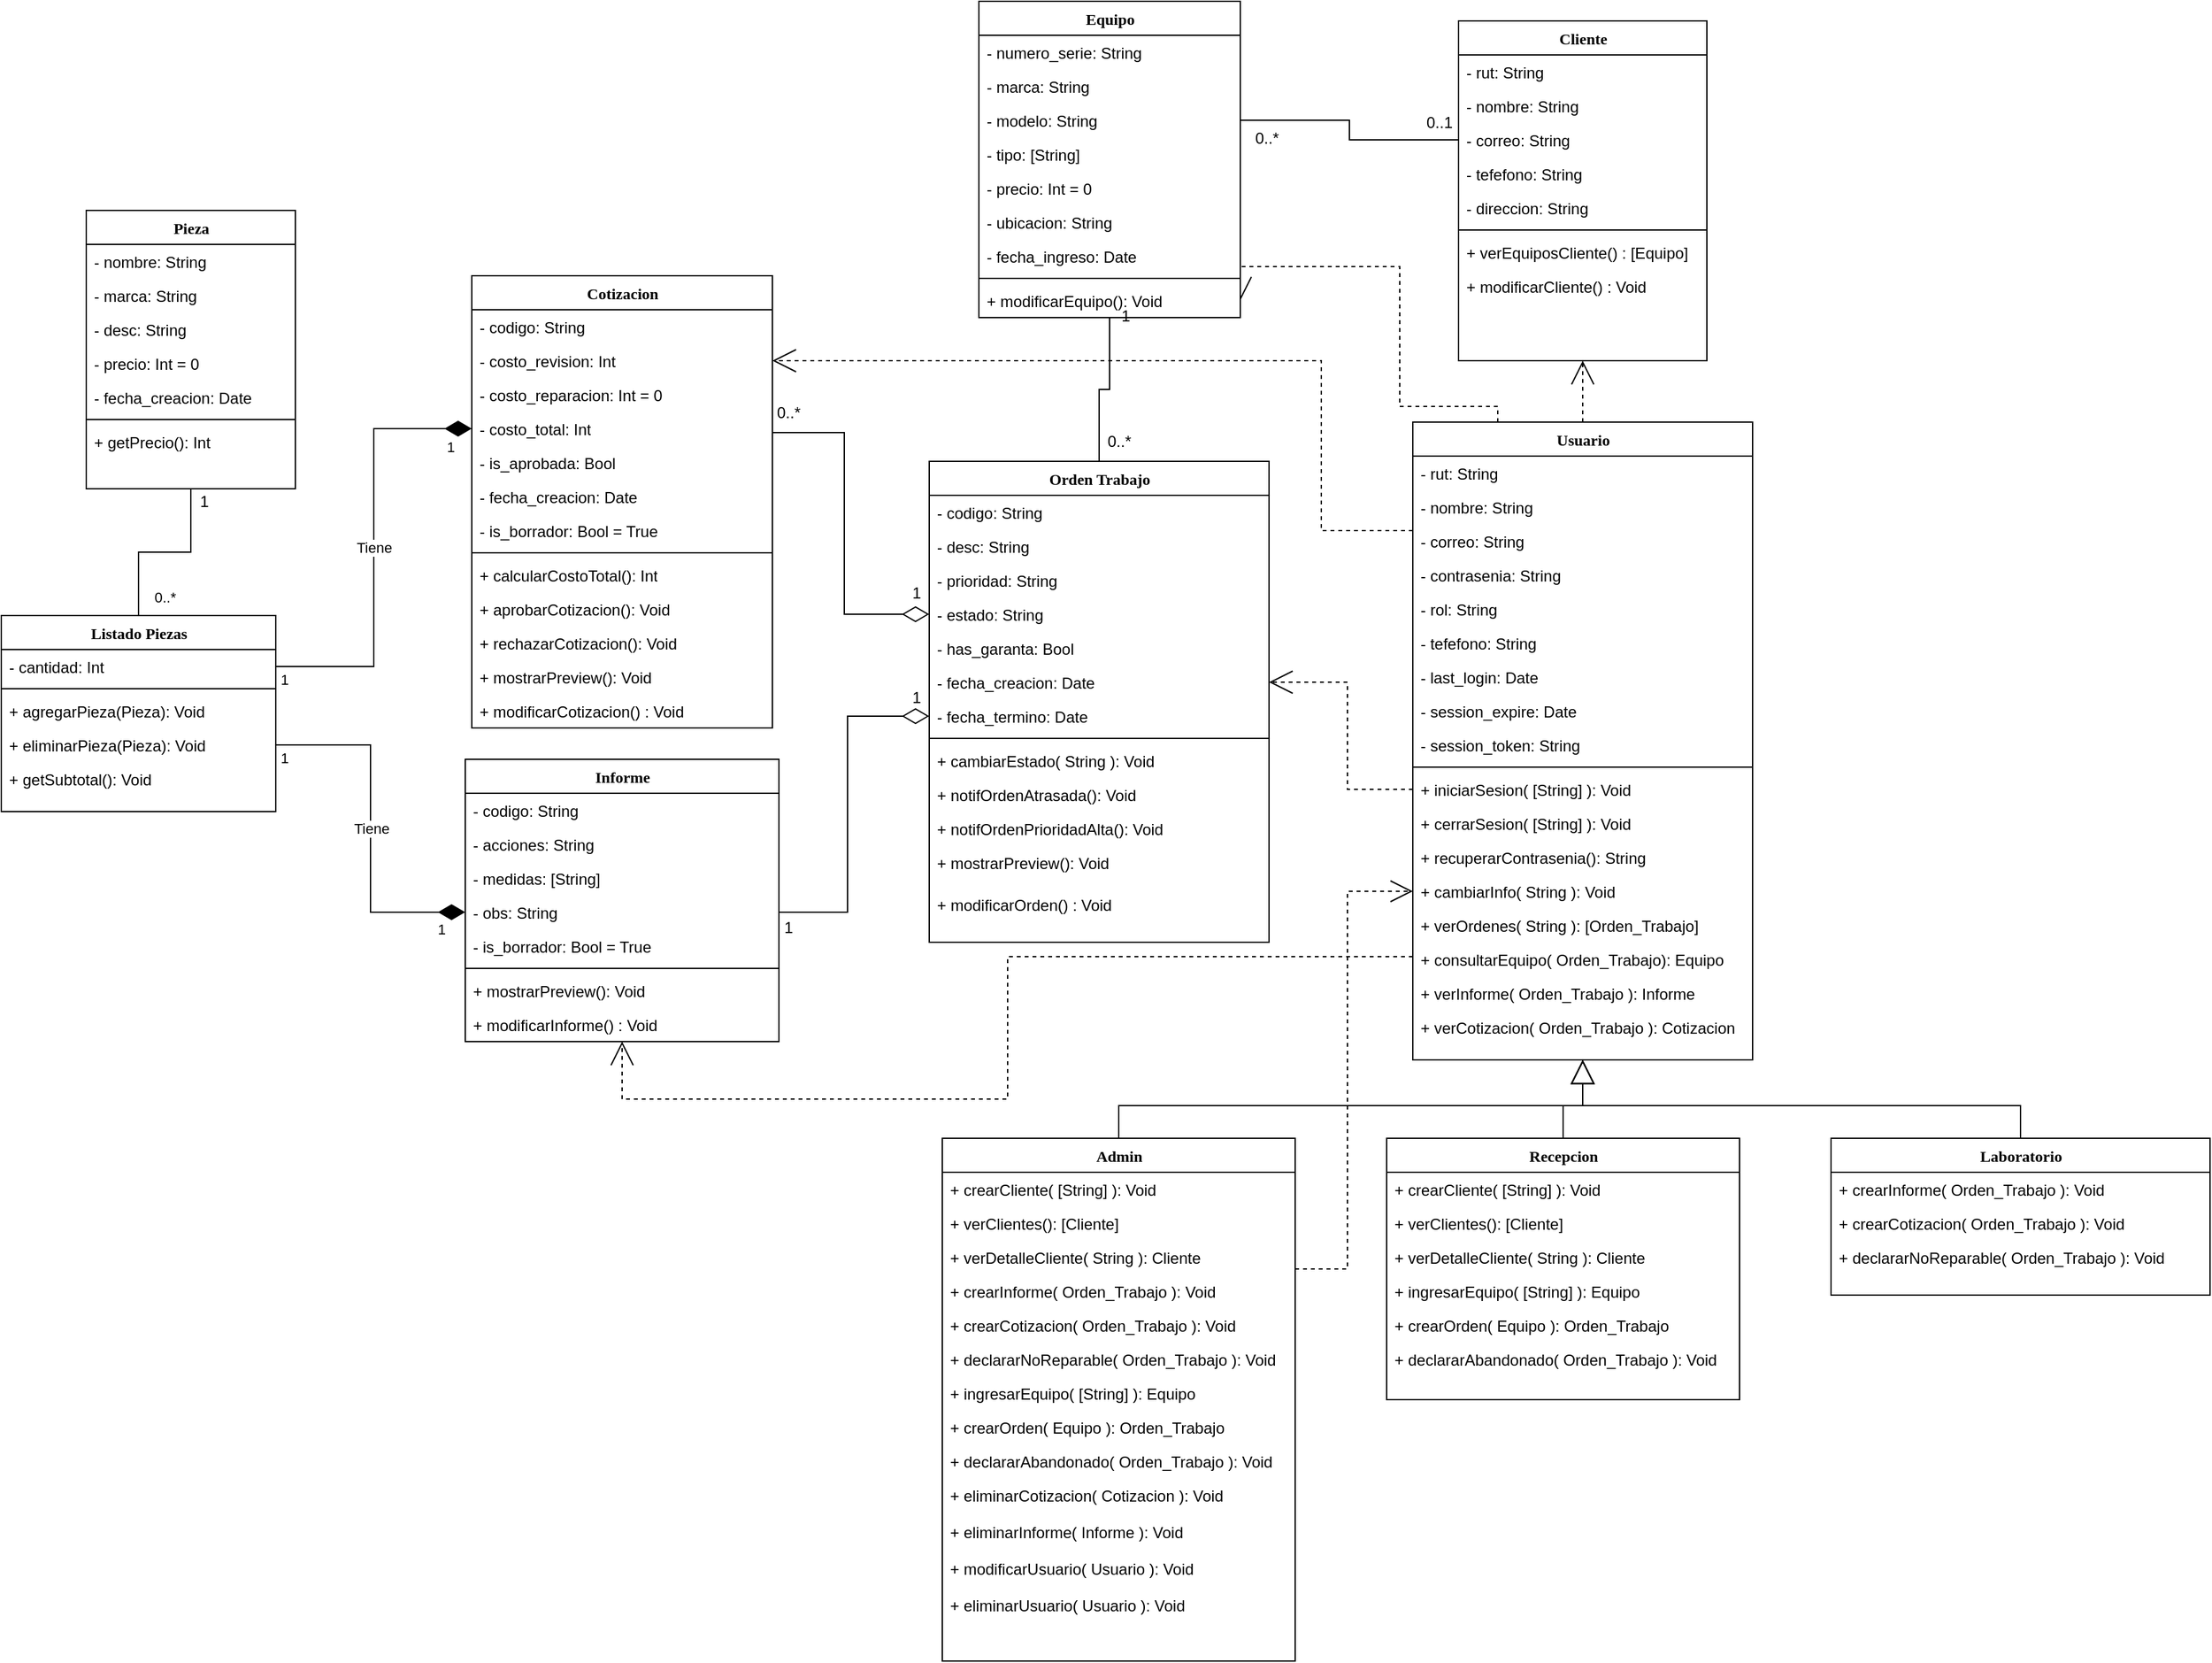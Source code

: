 <mxfile version="27.1.4">
  <diagram name="Page-1" id="9f46799a-70d6-7492-0946-bef42562c5a5">
    <mxGraphModel grid="1" page="0" gridSize="10" guides="1" tooltips="1" connect="1" arrows="1" fold="1" pageScale="1" pageWidth="1100" pageHeight="850" background="none" math="0" shadow="0">
      <root>
        <mxCell id="0" />
        <mxCell id="1" parent="0" />
        <mxCell id="b2FgC1ovRVxlW8jjAUPB-1" style="edgeStyle=orthogonalEdgeStyle;rounded=0;orthogonalLoop=1;jettySize=auto;html=1;exitX=0.5;exitY=0;exitDx=0;exitDy=0;entryX=0.5;entryY=1;entryDx=0;entryDy=0;endArrow=open;endFill=0;dashed=1;endSize=16;" edge="1" parent="1" source="jyH-jvM1_s4ZzzodpXaB-9" target="jyH-jvM1_s4ZzzodpXaB-17">
          <mxGeometry relative="1" as="geometry" />
        </mxCell>
        <mxCell id="b2FgC1ovRVxlW8jjAUPB-8" style="edgeStyle=orthogonalEdgeStyle;rounded=0;orthogonalLoop=1;jettySize=auto;html=1;exitX=0.25;exitY=0;exitDx=0;exitDy=0;entryX=1;entryY=0.5;entryDx=0;entryDy=0;endArrow=open;endFill=0;dashed=1;endSize=16;" edge="1" parent="1" source="jyH-jvM1_s4ZzzodpXaB-9" target="hsYxXIRbjVNOazJ_2P3Y-72">
          <mxGeometry relative="1" as="geometry">
            <Array as="points">
              <mxPoint x="1365" y="-480" />
              <mxPoint x="1290" y="-480" />
              <mxPoint x="1290" y="-587" />
            </Array>
          </mxGeometry>
        </mxCell>
        <mxCell id="jyH-jvM1_s4ZzzodpXaB-9" value="&lt;div&gt;Usuario&lt;/div&gt;&lt;div&gt;&lt;br&gt;&lt;/div&gt;" style="swimlane;html=1;fontStyle=1;align=center;verticalAlign=top;childLayout=stackLayout;horizontal=1;startSize=26;horizontalStack=0;resizeParent=1;resizeLast=0;collapsible=1;marginBottom=0;swimlaneFillColor=#ffffff;rounded=0;shadow=0;comic=0;labelBackgroundColor=none;strokeWidth=1;fillColor=none;fontFamily=Verdana;fontSize=12" vertex="1" parent="1">
          <mxGeometry x="1300" y="-468" width="260" height="488" as="geometry" />
        </mxCell>
        <mxCell id="hsYxXIRbjVNOazJ_2P3Y-15" value="&lt;div&gt;- rut: String&lt;/div&gt;" style="text;html=1;strokeColor=none;fillColor=none;align=left;verticalAlign=top;spacingLeft=4;spacingRight=4;whiteSpace=wrap;overflow=hidden;rotatable=0;points=[[0,0.5],[1,0.5]];portConstraint=eastwest;" vertex="1" parent="jyH-jvM1_s4ZzzodpXaB-9">
          <mxGeometry y="26" width="260" height="26" as="geometry" />
        </mxCell>
        <mxCell id="hsYxXIRbjVNOazJ_2P3Y-17" value="&lt;div&gt;- nombre: String&lt;span style=&quot;white-space: pre;&quot;&gt;&#x9;&lt;/span&gt;&lt;/div&gt;" style="text;html=1;strokeColor=none;fillColor=none;align=left;verticalAlign=top;spacingLeft=4;spacingRight=4;whiteSpace=wrap;overflow=hidden;rotatable=0;points=[[0,0.5],[1,0.5]];portConstraint=eastwest;" vertex="1" parent="jyH-jvM1_s4ZzzodpXaB-9">
          <mxGeometry y="52" width="260" height="26" as="geometry" />
        </mxCell>
        <mxCell id="hsYxXIRbjVNOazJ_2P3Y-18" value="- correo: String" style="text;html=1;strokeColor=none;fillColor=none;align=left;verticalAlign=top;spacingLeft=4;spacingRight=4;whiteSpace=wrap;overflow=hidden;rotatable=0;points=[[0,0.5],[1,0.5]];portConstraint=eastwest;" vertex="1" parent="jyH-jvM1_s4ZzzodpXaB-9">
          <mxGeometry y="78" width="260" height="26" as="geometry" />
        </mxCell>
        <mxCell id="jyH-jvM1_s4ZzzodpXaB-10" value="- contrasenia: String" style="text;html=1;strokeColor=none;fillColor=none;align=left;verticalAlign=top;spacingLeft=4;spacingRight=4;whiteSpace=wrap;overflow=hidden;rotatable=0;points=[[0,0.5],[1,0.5]];portConstraint=eastwest;" vertex="1" parent="jyH-jvM1_s4ZzzodpXaB-9">
          <mxGeometry y="104" width="260" height="26" as="geometry" />
        </mxCell>
        <mxCell id="jyH-jvM1_s4ZzzodpXaB-11" value="&lt;div&gt;- rol: String&lt;/div&gt;" style="text;html=1;strokeColor=none;fillColor=none;align=left;verticalAlign=top;spacingLeft=4;spacingRight=4;whiteSpace=wrap;overflow=hidden;rotatable=0;points=[[0,0.5],[1,0.5]];portConstraint=eastwest;" vertex="1" parent="jyH-jvM1_s4ZzzodpXaB-9">
          <mxGeometry y="130" width="260" height="26" as="geometry" />
        </mxCell>
        <mxCell id="jyH-jvM1_s4ZzzodpXaB-156" value="- tefefono: String" style="text;html=1;strokeColor=none;fillColor=none;align=left;verticalAlign=top;spacingLeft=4;spacingRight=4;whiteSpace=wrap;overflow=hidden;rotatable=0;points=[[0,0.5],[1,0.5]];portConstraint=eastwest;" vertex="1" parent="jyH-jvM1_s4ZzzodpXaB-9">
          <mxGeometry y="156" width="260" height="26" as="geometry" />
        </mxCell>
        <mxCell id="1SYabSOIrHzNmswtE5v1-6" value="- last_login: Date" style="text;html=1;strokeColor=none;fillColor=none;align=left;verticalAlign=top;spacingLeft=4;spacingRight=4;whiteSpace=wrap;overflow=hidden;rotatable=0;points=[[0,0.5],[1,0.5]];portConstraint=eastwest;" vertex="1" parent="jyH-jvM1_s4ZzzodpXaB-9">
          <mxGeometry y="182" width="260" height="26" as="geometry" />
        </mxCell>
        <mxCell id="1SYabSOIrHzNmswtE5v1-7" value="- session_expire: Date" style="text;html=1;strokeColor=none;fillColor=none;align=left;verticalAlign=top;spacingLeft=4;spacingRight=4;whiteSpace=wrap;overflow=hidden;rotatable=0;points=[[0,0.5],[1,0.5]];portConstraint=eastwest;" vertex="1" parent="jyH-jvM1_s4ZzzodpXaB-9">
          <mxGeometry y="208" width="260" height="26" as="geometry" />
        </mxCell>
        <mxCell id="1SYabSOIrHzNmswtE5v1-8" value="- session_token: String" style="text;html=1;strokeColor=none;fillColor=none;align=left;verticalAlign=top;spacingLeft=4;spacingRight=4;whiteSpace=wrap;overflow=hidden;rotatable=0;points=[[0,0.5],[1,0.5]];portConstraint=eastwest;" vertex="1" parent="jyH-jvM1_s4ZzzodpXaB-9">
          <mxGeometry y="234" width="260" height="26" as="geometry" />
        </mxCell>
        <mxCell id="jyH-jvM1_s4ZzzodpXaB-14" value="" style="line;html=1;strokeWidth=1;fillColor=none;align=left;verticalAlign=middle;spacingTop=-1;spacingLeft=3;spacingRight=3;rotatable=0;labelPosition=right;points=[];portConstraint=eastwest;" vertex="1" parent="jyH-jvM1_s4ZzzodpXaB-9">
          <mxGeometry y="260" width="260" height="8" as="geometry" />
        </mxCell>
        <mxCell id="hsYxXIRbjVNOazJ_2P3Y-31" value="+ iniciarSesion( [String] ): Void" style="text;html=1;strokeColor=none;fillColor=none;align=left;verticalAlign=top;spacingLeft=4;spacingRight=4;whiteSpace=wrap;overflow=hidden;rotatable=0;points=[[0,0.5],[1,0.5]];portConstraint=eastwest;" vertex="1" parent="jyH-jvM1_s4ZzzodpXaB-9">
          <mxGeometry y="268" width="260" height="26" as="geometry" />
        </mxCell>
        <mxCell id="hsYxXIRbjVNOazJ_2P3Y-32" value="+ cerrarSesion( [String] ): Void" style="text;html=1;strokeColor=none;fillColor=none;align=left;verticalAlign=top;spacingLeft=4;spacingRight=4;whiteSpace=wrap;overflow=hidden;rotatable=0;points=[[0,0.5],[1,0.5]];portConstraint=eastwest;" vertex="1" parent="jyH-jvM1_s4ZzzodpXaB-9">
          <mxGeometry y="294" width="260" height="26" as="geometry" />
        </mxCell>
        <mxCell id="hsYxXIRbjVNOazJ_2P3Y-33" value="+ recuperarContrasenia(): String" style="text;html=1;strokeColor=none;fillColor=none;align=left;verticalAlign=top;spacingLeft=4;spacingRight=4;whiteSpace=wrap;overflow=hidden;rotatable=0;points=[[0,0.5],[1,0.5]];portConstraint=eastwest;" vertex="1" parent="jyH-jvM1_s4ZzzodpXaB-9">
          <mxGeometry y="320" width="260" height="26" as="geometry" />
        </mxCell>
        <mxCell id="jyH-jvM1_s4ZzzodpXaB-15" value="+ cambiarInfo( String ): Void" style="text;html=1;strokeColor=none;fillColor=none;align=left;verticalAlign=top;spacingLeft=4;spacingRight=4;whiteSpace=wrap;overflow=hidden;rotatable=0;points=[[0,0.5],[1,0.5]];portConstraint=eastwest;" vertex="1" parent="jyH-jvM1_s4ZzzodpXaB-9">
          <mxGeometry y="346" width="260" height="26" as="geometry" />
        </mxCell>
        <mxCell id="jyH-jvM1_s4ZzzodpXaB-16" value="+ verOrdenes( String ): [Orden_Trabajo]" style="text;html=1;strokeColor=none;fillColor=none;align=left;verticalAlign=top;spacingLeft=4;spacingRight=4;whiteSpace=wrap;overflow=hidden;rotatable=0;points=[[0,0.5],[1,0.5]];portConstraint=eastwest;" vertex="1" parent="jyH-jvM1_s4ZzzodpXaB-9">
          <mxGeometry y="372" width="260" height="26" as="geometry" />
        </mxCell>
        <mxCell id="hsYxXIRbjVNOazJ_2P3Y-29" value="+ consultarEquipo( Orden_Trabajo): Equipo" style="text;html=1;strokeColor=none;fillColor=none;align=left;verticalAlign=top;spacingLeft=4;spacingRight=4;whiteSpace=wrap;overflow=hidden;rotatable=0;points=[[0,0.5],[1,0.5]];portConstraint=eastwest;" vertex="1" parent="jyH-jvM1_s4ZzzodpXaB-9">
          <mxGeometry y="398" width="260" height="26" as="geometry" />
        </mxCell>
        <mxCell id="hsYxXIRbjVNOazJ_2P3Y-28" value="+ verInforme( Orden_Trabajo ): Informe" style="text;html=1;strokeColor=none;fillColor=none;align=left;verticalAlign=top;spacingLeft=4;spacingRight=4;whiteSpace=wrap;overflow=hidden;rotatable=0;points=[[0,0.5],[1,0.5]];portConstraint=eastwest;" vertex="1" parent="jyH-jvM1_s4ZzzodpXaB-9">
          <mxGeometry y="424" width="260" height="26" as="geometry" />
        </mxCell>
        <mxCell id="hsYxXIRbjVNOazJ_2P3Y-27" value="+ verCotizacion( Orden_Trabajo ): Cotizacion" style="text;html=1;strokeColor=none;fillColor=none;align=left;verticalAlign=top;spacingLeft=4;spacingRight=4;whiteSpace=wrap;overflow=hidden;rotatable=0;points=[[0,0.5],[1,0.5]];portConstraint=eastwest;" vertex="1" parent="jyH-jvM1_s4ZzzodpXaB-9">
          <mxGeometry y="450" width="260" height="38" as="geometry" />
        </mxCell>
        <mxCell id="jyH-jvM1_s4ZzzodpXaB-17" value="Cliente" style="swimlane;html=1;fontStyle=1;align=center;verticalAlign=top;childLayout=stackLayout;horizontal=1;startSize=26;horizontalStack=0;resizeParent=1;resizeLast=0;collapsible=1;marginBottom=0;swimlaneFillColor=#ffffff;rounded=0;shadow=0;comic=0;labelBackgroundColor=none;strokeWidth=1;fillColor=none;fontFamily=Verdana;fontSize=12" vertex="1" parent="1">
          <mxGeometry x="1335" y="-775" width="190" height="260" as="geometry" />
        </mxCell>
        <mxCell id="hsYxXIRbjVNOazJ_2P3Y-11" value="&lt;div&gt;- rut: String&lt;/div&gt;" style="text;html=1;strokeColor=none;fillColor=none;align=left;verticalAlign=top;spacingLeft=4;spacingRight=4;whiteSpace=wrap;overflow=hidden;rotatable=0;points=[[0,0.5],[1,0.5]];portConstraint=eastwest;" vertex="1" parent="jyH-jvM1_s4ZzzodpXaB-17">
          <mxGeometry y="26" width="190" height="26" as="geometry" />
        </mxCell>
        <mxCell id="hsYxXIRbjVNOazJ_2P3Y-8" value="&lt;div&gt;- nombre: String&lt;span style=&quot;white-space: pre;&quot;&gt;&#x9;&lt;/span&gt;&lt;/div&gt;" style="text;html=1;strokeColor=none;fillColor=none;align=left;verticalAlign=top;spacingLeft=4;spacingRight=4;whiteSpace=wrap;overflow=hidden;rotatable=0;points=[[0,0.5],[1,0.5]];portConstraint=eastwest;" vertex="1" parent="jyH-jvM1_s4ZzzodpXaB-17">
          <mxGeometry y="52" width="190" height="26" as="geometry" />
        </mxCell>
        <mxCell id="hsYxXIRbjVNOazJ_2P3Y-12" value="- correo: String" style="text;html=1;strokeColor=none;fillColor=none;align=left;verticalAlign=top;spacingLeft=4;spacingRight=4;whiteSpace=wrap;overflow=hidden;rotatable=0;points=[[0,0.5],[1,0.5]];portConstraint=eastwest;" vertex="1" parent="jyH-jvM1_s4ZzzodpXaB-17">
          <mxGeometry y="78" width="190" height="26" as="geometry" />
        </mxCell>
        <mxCell id="hsYxXIRbjVNOazJ_2P3Y-13" value="- tefefono: String" style="text;html=1;strokeColor=none;fillColor=none;align=left;verticalAlign=top;spacingLeft=4;spacingRight=4;whiteSpace=wrap;overflow=hidden;rotatable=0;points=[[0,0.5],[1,0.5]];portConstraint=eastwest;" vertex="1" parent="jyH-jvM1_s4ZzzodpXaB-17">
          <mxGeometry y="104" width="190" height="26" as="geometry" />
        </mxCell>
        <mxCell id="jyH-jvM1_s4ZzzodpXaB-18" value="- direccion: String" style="text;html=1;strokeColor=none;fillColor=none;align=left;verticalAlign=top;spacingLeft=4;spacingRight=4;whiteSpace=wrap;overflow=hidden;rotatable=0;points=[[0,0.5],[1,0.5]];portConstraint=eastwest;" vertex="1" parent="jyH-jvM1_s4ZzzodpXaB-17">
          <mxGeometry y="130" width="190" height="26" as="geometry" />
        </mxCell>
        <mxCell id="jyH-jvM1_s4ZzzodpXaB-22" value="" style="line;html=1;strokeWidth=1;fillColor=none;align=left;verticalAlign=middle;spacingTop=-1;spacingLeft=3;spacingRight=3;rotatable=0;labelPosition=right;points=[];portConstraint=eastwest;" vertex="1" parent="jyH-jvM1_s4ZzzodpXaB-17">
          <mxGeometry y="156" width="190" height="8" as="geometry" />
        </mxCell>
        <mxCell id="jyH-jvM1_s4ZzzodpXaB-24" value="+ verEquiposCliente() : [Equipo]" style="text;html=1;strokeColor=none;fillColor=none;align=left;verticalAlign=top;spacingLeft=4;spacingRight=4;whiteSpace=wrap;overflow=hidden;rotatable=0;points=[[0,0.5],[1,0.5]];portConstraint=eastwest;" vertex="1" parent="jyH-jvM1_s4ZzzodpXaB-17">
          <mxGeometry y="164" width="190" height="26" as="geometry" />
        </mxCell>
        <mxCell id="hsYxXIRbjVNOazJ_2P3Y-25" value="+ modificarCliente() : Void" style="text;html=1;strokeColor=none;fillColor=none;align=left;verticalAlign=top;spacingLeft=4;spacingRight=4;whiteSpace=wrap;overflow=hidden;rotatable=0;points=[[0,0.5],[1,0.5]];portConstraint=eastwest;" vertex="1" parent="jyH-jvM1_s4ZzzodpXaB-17">
          <mxGeometry y="190" width="190" height="26" as="geometry" />
        </mxCell>
        <mxCell id="jyH-jvM1_s4ZzzodpXaB-118" style="edgeStyle=orthogonalEdgeStyle;rounded=0;orthogonalLoop=1;jettySize=auto;html=1;exitX=0.5;exitY=0;exitDx=0;exitDy=0;entryX=0.5;entryY=1;entryDx=0;entryDy=0;endSize=16;endArrow=block;endFill=0;startSize=16;" edge="1" parent="1" source="jyH-jvM1_s4ZzzodpXaB-28" target="jyH-jvM1_s4ZzzodpXaB-9">
          <mxGeometry relative="1" as="geometry" />
        </mxCell>
        <mxCell id="b2FgC1ovRVxlW8jjAUPB-11" style="edgeStyle=orthogonalEdgeStyle;rounded=0;orthogonalLoop=1;jettySize=auto;html=1;exitX=1;exitY=0.25;exitDx=0;exitDy=0;entryX=0;entryY=0.5;entryDx=0;entryDy=0;dashed=1;endArrow=open;endFill=0;endSize=15;" edge="1" parent="1" source="jyH-jvM1_s4ZzzodpXaB-28" target="jyH-jvM1_s4ZzzodpXaB-15">
          <mxGeometry relative="1" as="geometry" />
        </mxCell>
        <mxCell id="jyH-jvM1_s4ZzzodpXaB-28" value="&lt;div&gt;Admin&lt;/div&gt;&lt;div&gt;&lt;br&gt;&lt;/div&gt;" style="swimlane;html=1;fontStyle=1;align=center;verticalAlign=top;childLayout=stackLayout;horizontal=1;startSize=26;horizontalStack=0;resizeParent=1;resizeLast=0;collapsible=1;marginBottom=0;swimlaneFillColor=#ffffff;rounded=0;shadow=0;comic=0;labelBackgroundColor=none;strokeWidth=1;fillColor=none;fontFamily=Verdana;fontSize=12" vertex="1" parent="1">
          <mxGeometry x="940" y="80" width="270" height="400" as="geometry" />
        </mxCell>
        <mxCell id="jyH-jvM1_s4ZzzodpXaB-34" value="+ crearCliente( [String] ): Void" style="text;html=1;strokeColor=none;fillColor=none;align=left;verticalAlign=top;spacingLeft=4;spacingRight=4;whiteSpace=wrap;overflow=hidden;rotatable=0;points=[[0,0.5],[1,0.5]];portConstraint=eastwest;" vertex="1" parent="jyH-jvM1_s4ZzzodpXaB-28">
          <mxGeometry y="26" width="270" height="26" as="geometry" />
        </mxCell>
        <mxCell id="hsYxXIRbjVNOazJ_2P3Y-45" value="+ verClientes(): [Cliente]" style="text;html=1;strokeColor=none;fillColor=none;align=left;verticalAlign=top;spacingLeft=4;spacingRight=4;whiteSpace=wrap;overflow=hidden;rotatable=0;points=[[0,0.5],[1,0.5]];portConstraint=eastwest;" vertex="1" parent="jyH-jvM1_s4ZzzodpXaB-28">
          <mxGeometry y="52" width="270" height="26" as="geometry" />
        </mxCell>
        <mxCell id="hsYxXIRbjVNOazJ_2P3Y-46" value="+ verDetalleCliente( String ): Cliente" style="text;html=1;strokeColor=none;fillColor=none;align=left;verticalAlign=top;spacingLeft=4;spacingRight=4;whiteSpace=wrap;overflow=hidden;rotatable=0;points=[[0,0.5],[1,0.5]];portConstraint=eastwest;" vertex="1" parent="jyH-jvM1_s4ZzzodpXaB-28">
          <mxGeometry y="78" width="270" height="26" as="geometry" />
        </mxCell>
        <mxCell id="hsYxXIRbjVNOazJ_2P3Y-55" value="+ crearInforme( Orden_Trabajo ): Void" style="text;html=1;strokeColor=none;fillColor=none;align=left;verticalAlign=top;spacingLeft=4;spacingRight=4;whiteSpace=wrap;overflow=hidden;rotatable=0;points=[[0,0.5],[1,0.5]];portConstraint=eastwest;" vertex="1" parent="jyH-jvM1_s4ZzzodpXaB-28">
          <mxGeometry y="104" width="270" height="26" as="geometry" />
        </mxCell>
        <mxCell id="hsYxXIRbjVNOazJ_2P3Y-56" value="+ crearCotizacion( Orden_Trabajo ): Void" style="text;html=1;strokeColor=none;fillColor=none;align=left;verticalAlign=top;spacingLeft=4;spacingRight=4;whiteSpace=wrap;overflow=hidden;rotatable=0;points=[[0,0.5],[1,0.5]];portConstraint=eastwest;" vertex="1" parent="jyH-jvM1_s4ZzzodpXaB-28">
          <mxGeometry y="130" width="270" height="26" as="geometry" />
        </mxCell>
        <mxCell id="jyH-jvM1_s4ZzzodpXaB-35" value="+ declararNoReparable( Orden_Trabajo ): Void " style="text;html=1;strokeColor=none;fillColor=none;align=left;verticalAlign=top;spacingLeft=4;spacingRight=4;whiteSpace=wrap;overflow=hidden;rotatable=0;points=[[0,0.5],[1,0.5]];portConstraint=eastwest;" vertex="1" parent="jyH-jvM1_s4ZzzodpXaB-28">
          <mxGeometry y="156" width="270" height="26" as="geometry" />
        </mxCell>
        <mxCell id="hsYxXIRbjVNOazJ_2P3Y-51" value="+ ingresarEquipo( [String] ): Equipo " style="text;html=1;strokeColor=none;fillColor=none;align=left;verticalAlign=top;spacingLeft=4;spacingRight=4;whiteSpace=wrap;overflow=hidden;rotatable=0;points=[[0,0.5],[1,0.5]];portConstraint=eastwest;" vertex="1" parent="jyH-jvM1_s4ZzzodpXaB-28">
          <mxGeometry y="182" width="270" height="26" as="geometry" />
        </mxCell>
        <mxCell id="hsYxXIRbjVNOazJ_2P3Y-50" value="+ crearOrden( Equipo ): Orden_Trabajo&amp;nbsp; " style="text;html=1;strokeColor=none;fillColor=none;align=left;verticalAlign=top;spacingLeft=4;spacingRight=4;whiteSpace=wrap;overflow=hidden;rotatable=0;points=[[0,0.5],[1,0.5]];portConstraint=eastwest;" vertex="1" parent="jyH-jvM1_s4ZzzodpXaB-28">
          <mxGeometry y="208" width="270" height="26" as="geometry" />
        </mxCell>
        <mxCell id="hsYxXIRbjVNOazJ_2P3Y-52" value="+ declararAbandonado( Orden_Trabajo ): Void " style="text;html=1;strokeColor=none;fillColor=none;align=left;verticalAlign=top;spacingLeft=4;spacingRight=4;whiteSpace=wrap;overflow=hidden;rotatable=0;points=[[0,0.5],[1,0.5]];portConstraint=eastwest;" vertex="1" parent="jyH-jvM1_s4ZzzodpXaB-28">
          <mxGeometry y="234" width="270" height="26" as="geometry" />
        </mxCell>
        <mxCell id="hsYxXIRbjVNOazJ_2P3Y-53" value="+ eliminarCotizacion( Cotizacion ): Void " style="text;html=1;strokeColor=none;fillColor=none;align=left;verticalAlign=top;spacingLeft=4;spacingRight=4;whiteSpace=wrap;overflow=hidden;rotatable=0;points=[[0,0.5],[1,0.5]];portConstraint=eastwest;" vertex="1" parent="jyH-jvM1_s4ZzzodpXaB-28">
          <mxGeometry y="260" width="270" height="28" as="geometry" />
        </mxCell>
        <mxCell id="hsYxXIRbjVNOazJ_2P3Y-57" value="+ eliminarInforme( Informe ): Void " style="text;html=1;strokeColor=none;fillColor=none;align=left;verticalAlign=top;spacingLeft=4;spacingRight=4;whiteSpace=wrap;overflow=hidden;rotatable=0;points=[[0,0.5],[1,0.5]];portConstraint=eastwest;" vertex="1" parent="jyH-jvM1_s4ZzzodpXaB-28">
          <mxGeometry y="288" width="270" height="28" as="geometry" />
        </mxCell>
        <mxCell id="MbmwxpmEs1nXTLiVPlbE-1" value="+ modificarUsuario( Usuario ): Void " style="text;html=1;strokeColor=none;fillColor=none;align=left;verticalAlign=top;spacingLeft=4;spacingRight=4;whiteSpace=wrap;overflow=hidden;rotatable=0;points=[[0,0.5],[1,0.5]];portConstraint=eastwest;" vertex="1" parent="jyH-jvM1_s4ZzzodpXaB-28">
          <mxGeometry y="316" width="270" height="28" as="geometry" />
        </mxCell>
        <mxCell id="MbmwxpmEs1nXTLiVPlbE-3" value="+ eliminarUsuario( Usuario ): Void" style="text;html=1;strokeColor=none;fillColor=none;align=left;verticalAlign=top;spacingLeft=4;spacingRight=4;whiteSpace=wrap;overflow=hidden;rotatable=0;points=[[0,0.5],[1,0.5]];portConstraint=eastwest;" vertex="1" parent="jyH-jvM1_s4ZzzodpXaB-28">
          <mxGeometry y="344" width="270" height="28" as="geometry" />
        </mxCell>
        <mxCell id="MbmwxpmEs1nXTLiVPlbE-2" style="text;html=1;strokeColor=none;fillColor=none;align=left;verticalAlign=top;spacingLeft=4;spacingRight=4;whiteSpace=wrap;overflow=hidden;rotatable=0;points=[[0,0.5],[1,0.5]];portConstraint=eastwest;" vertex="1" parent="jyH-jvM1_s4ZzzodpXaB-28">
          <mxGeometry y="372" width="270" height="28" as="geometry" />
        </mxCell>
        <mxCell id="jyH-jvM1_s4ZzzodpXaB-119" style="edgeStyle=orthogonalEdgeStyle;rounded=0;orthogonalLoop=1;jettySize=auto;html=1;exitX=0.5;exitY=0;exitDx=0;exitDy=0;entryX=0.5;entryY=1;entryDx=0;entryDy=0;endSize=16;endArrow=block;endFill=0;startSize=16;" edge="1" parent="1" source="jyH-jvM1_s4ZzzodpXaB-36" target="jyH-jvM1_s4ZzzodpXaB-9">
          <mxGeometry relative="1" as="geometry" />
        </mxCell>
        <mxCell id="jyH-jvM1_s4ZzzodpXaB-36" value="Recepcion" style="swimlane;html=1;fontStyle=1;align=center;verticalAlign=top;childLayout=stackLayout;horizontal=1;startSize=26;horizontalStack=0;resizeParent=1;resizeLast=0;collapsible=1;marginBottom=0;swimlaneFillColor=#ffffff;rounded=0;shadow=0;comic=0;labelBackgroundColor=none;strokeWidth=1;fillColor=none;fontFamily=Verdana;fontSize=12" vertex="1" parent="1">
          <mxGeometry x="1280" y="80" width="270" height="200" as="geometry" />
        </mxCell>
        <mxCell id="jyH-jvM1_s4ZzzodpXaB-42" value="+ crearCliente( [String] ): Void" style="text;html=1;strokeColor=none;fillColor=none;align=left;verticalAlign=top;spacingLeft=4;spacingRight=4;whiteSpace=wrap;overflow=hidden;rotatable=0;points=[[0,0.5],[1,0.5]];portConstraint=eastwest;" vertex="1" parent="jyH-jvM1_s4ZzzodpXaB-36">
          <mxGeometry y="26" width="270" height="26" as="geometry" />
        </mxCell>
        <mxCell id="hsYxXIRbjVNOazJ_2P3Y-47" value="+ verClientes(): [Cliente]" style="text;html=1;strokeColor=none;fillColor=none;align=left;verticalAlign=top;spacingLeft=4;spacingRight=4;whiteSpace=wrap;overflow=hidden;rotatable=0;points=[[0,0.5],[1,0.5]];portConstraint=eastwest;" vertex="1" parent="jyH-jvM1_s4ZzzodpXaB-36">
          <mxGeometry y="52" width="270" height="26" as="geometry" />
        </mxCell>
        <mxCell id="hsYxXIRbjVNOazJ_2P3Y-48" value="+ verDetalleCliente( String ): Cliente" style="text;html=1;strokeColor=none;fillColor=none;align=left;verticalAlign=top;spacingLeft=4;spacingRight=4;whiteSpace=wrap;overflow=hidden;rotatable=0;points=[[0,0.5],[1,0.5]];portConstraint=eastwest;" vertex="1" parent="jyH-jvM1_s4ZzzodpXaB-36">
          <mxGeometry y="78" width="270" height="26" as="geometry" />
        </mxCell>
        <mxCell id="jyH-jvM1_s4ZzzodpXaB-43" value="+ ingresarEquipo( [String] ): Equipo " style="text;html=1;strokeColor=none;fillColor=none;align=left;verticalAlign=top;spacingLeft=4;spacingRight=4;whiteSpace=wrap;overflow=hidden;rotatable=0;points=[[0,0.5],[1,0.5]];portConstraint=eastwest;" vertex="1" parent="jyH-jvM1_s4ZzzodpXaB-36">
          <mxGeometry y="104" width="270" height="26" as="geometry" />
        </mxCell>
        <mxCell id="hsYxXIRbjVNOazJ_2P3Y-36" value="+ crearOrden( Equipo ): Orden_Trabajo&amp;nbsp; " style="text;html=1;strokeColor=none;fillColor=none;align=left;verticalAlign=top;spacingLeft=4;spacingRight=4;whiteSpace=wrap;overflow=hidden;rotatable=0;points=[[0,0.5],[1,0.5]];portConstraint=eastwest;" vertex="1" parent="jyH-jvM1_s4ZzzodpXaB-36">
          <mxGeometry y="130" width="270" height="26" as="geometry" />
        </mxCell>
        <mxCell id="hsYxXIRbjVNOazJ_2P3Y-43" value="+ declararAbandonado( Orden_Trabajo ): Void " style="text;html=1;strokeColor=none;fillColor=none;align=left;verticalAlign=top;spacingLeft=4;spacingRight=4;whiteSpace=wrap;overflow=hidden;rotatable=0;points=[[0,0.5],[1,0.5]];portConstraint=eastwest;" vertex="1" parent="jyH-jvM1_s4ZzzodpXaB-36">
          <mxGeometry y="156" width="270" height="26" as="geometry" />
        </mxCell>
        <mxCell id="jyH-jvM1_s4ZzzodpXaB-120" style="edgeStyle=orthogonalEdgeStyle;rounded=0;orthogonalLoop=1;jettySize=auto;html=1;exitX=0.5;exitY=0;exitDx=0;exitDy=0;entryX=0.5;entryY=1;entryDx=0;entryDy=0;endSize=16;endArrow=block;endFill=0;startSize=16;" edge="1" parent="1" source="jyH-jvM1_s4ZzzodpXaB-44" target="jyH-jvM1_s4ZzzodpXaB-9">
          <mxGeometry relative="1" as="geometry">
            <mxPoint x="1430" as="targetPoint" />
          </mxGeometry>
        </mxCell>
        <mxCell id="jyH-jvM1_s4ZzzodpXaB-44" value="Laboratorio" style="swimlane;html=1;fontStyle=1;align=center;verticalAlign=top;childLayout=stackLayout;horizontal=1;startSize=26;horizontalStack=0;resizeParent=1;resizeLast=0;collapsible=1;marginBottom=0;swimlaneFillColor=#ffffff;rounded=0;shadow=0;comic=0;labelBackgroundColor=none;strokeWidth=1;fillColor=none;fontFamily=Verdana;fontSize=12" vertex="1" parent="1">
          <mxGeometry x="1620" y="80" width="290" height="120" as="geometry" />
        </mxCell>
        <mxCell id="jyH-jvM1_s4ZzzodpXaB-51" value="+ crearInforme( Orden_Trabajo ): Void" style="text;html=1;strokeColor=none;fillColor=none;align=left;verticalAlign=top;spacingLeft=4;spacingRight=4;whiteSpace=wrap;overflow=hidden;rotatable=0;points=[[0,0.5],[1,0.5]];portConstraint=eastwest;" vertex="1" parent="jyH-jvM1_s4ZzzodpXaB-44">
          <mxGeometry y="26" width="290" height="26" as="geometry" />
        </mxCell>
        <mxCell id="hsYxXIRbjVNOazJ_2P3Y-38" value="+ crearCotizacion( Orden_Trabajo ): Void" style="text;html=1;strokeColor=none;fillColor=none;align=left;verticalAlign=top;spacingLeft=4;spacingRight=4;whiteSpace=wrap;overflow=hidden;rotatable=0;points=[[0,0.5],[1,0.5]];portConstraint=eastwest;" vertex="1" parent="jyH-jvM1_s4ZzzodpXaB-44">
          <mxGeometry y="52" width="290" height="26" as="geometry" />
        </mxCell>
        <mxCell id="hsYxXIRbjVNOazJ_2P3Y-37" value="+ declararNoReparable( Orden_Trabajo ): Void " style="text;html=1;strokeColor=none;fillColor=none;align=left;verticalAlign=top;spacingLeft=4;spacingRight=4;whiteSpace=wrap;overflow=hidden;rotatable=0;points=[[0,0.5],[1,0.5]];portConstraint=eastwest;" vertex="1" parent="jyH-jvM1_s4ZzzodpXaB-44">
          <mxGeometry y="78" width="290" height="26" as="geometry" />
        </mxCell>
        <mxCell id="u7Aw6VgXFkNI8XgEwNIg-15" style="edgeStyle=orthogonalEdgeStyle;rounded=0;orthogonalLoop=1;jettySize=auto;html=1;exitX=0.5;exitY=1;exitDx=0;exitDy=0;entryX=0.5;entryY=0;entryDx=0;entryDy=0;endArrow=none;startFill=0;" edge="1" parent="1" source="jyH-jvM1_s4ZzzodpXaB-56" target="jyH-jvM1_s4ZzzodpXaB-64">
          <mxGeometry relative="1" as="geometry" />
        </mxCell>
        <mxCell id="jyH-jvM1_s4ZzzodpXaB-56" value="Equipo" style="swimlane;html=1;fontStyle=1;align=center;verticalAlign=top;childLayout=stackLayout;horizontal=1;startSize=26;horizontalStack=0;resizeParent=1;resizeLast=0;collapsible=1;marginBottom=0;swimlaneFillColor=#ffffff;rounded=0;shadow=0;comic=0;labelBackgroundColor=none;strokeWidth=1;fillColor=none;fontFamily=Verdana;fontSize=12" vertex="1" parent="1">
          <mxGeometry x="968" y="-790" width="200" height="242" as="geometry" />
        </mxCell>
        <mxCell id="jyH-jvM1_s4ZzzodpXaB-58" value="- numero_serie: String" style="text;html=1;strokeColor=none;fillColor=none;align=left;verticalAlign=top;spacingLeft=4;spacingRight=4;whiteSpace=wrap;overflow=hidden;rotatable=0;points=[[0,0.5],[1,0.5]];portConstraint=eastwest;" vertex="1" parent="jyH-jvM1_s4ZzzodpXaB-56">
          <mxGeometry y="26" width="200" height="26" as="geometry" />
        </mxCell>
        <mxCell id="hsYxXIRbjVNOazJ_2P3Y-20" value="&lt;div&gt;- marca: String&lt;/div&gt;" style="text;html=1;strokeColor=none;fillColor=none;align=left;verticalAlign=top;spacingLeft=4;spacingRight=4;whiteSpace=wrap;overflow=hidden;rotatable=0;points=[[0,0.5],[1,0.5]];portConstraint=eastwest;" vertex="1" parent="jyH-jvM1_s4ZzzodpXaB-56">
          <mxGeometry y="52" width="200" height="26" as="geometry" />
        </mxCell>
        <mxCell id="jyH-jvM1_s4ZzzodpXaB-57" value="&lt;div&gt;- modelo: String&lt;/div&gt;" style="text;html=1;strokeColor=none;fillColor=none;align=left;verticalAlign=top;spacingLeft=4;spacingRight=4;whiteSpace=wrap;overflow=hidden;rotatable=0;points=[[0,0.5],[1,0.5]];portConstraint=eastwest;" vertex="1" parent="jyH-jvM1_s4ZzzodpXaB-56">
          <mxGeometry y="78" width="200" height="26" as="geometry" />
        </mxCell>
        <mxCell id="jyH-jvM1_s4ZzzodpXaB-158" value="- tipo: [String]" style="text;html=1;strokeColor=none;fillColor=none;align=left;verticalAlign=top;spacingLeft=4;spacingRight=4;whiteSpace=wrap;overflow=hidden;rotatable=0;points=[[0,0.5],[1,0.5]];portConstraint=eastwest;" vertex="1" parent="jyH-jvM1_s4ZzzodpXaB-56">
          <mxGeometry y="104" width="200" height="26" as="geometry" />
        </mxCell>
        <mxCell id="hsYxXIRbjVNOazJ_2P3Y-21" value="- precio: Int = 0" style="text;html=1;strokeColor=none;fillColor=none;align=left;verticalAlign=top;spacingLeft=4;spacingRight=4;whiteSpace=wrap;overflow=hidden;rotatable=0;points=[[0,0.5],[1,0.5]];portConstraint=eastwest;" vertex="1" parent="jyH-jvM1_s4ZzzodpXaB-56">
          <mxGeometry y="130" width="200" height="26" as="geometry" />
        </mxCell>
        <mxCell id="3na9y6MRnsl4Fhb-jl25-1" value="- ubicacion: String" style="text;html=1;strokeColor=none;fillColor=none;align=left;verticalAlign=top;spacingLeft=4;spacingRight=4;whiteSpace=wrap;overflow=hidden;rotatable=0;points=[[0,0.5],[1,0.5]];portConstraint=eastwest;" vertex="1" parent="jyH-jvM1_s4ZzzodpXaB-56">
          <mxGeometry y="156" width="200" height="26" as="geometry" />
        </mxCell>
        <mxCell id="jyH-jvM1_s4ZzzodpXaB-166" value="- fecha_ingreso: Date" style="text;html=1;strokeColor=none;fillColor=none;align=left;verticalAlign=top;spacingLeft=4;spacingRight=4;whiteSpace=wrap;overflow=hidden;rotatable=0;points=[[0,0.5],[1,0.5]];portConstraint=eastwest;" vertex="1" parent="jyH-jvM1_s4ZzzodpXaB-56">
          <mxGeometry y="182" width="200" height="26" as="geometry" />
        </mxCell>
        <mxCell id="jyH-jvM1_s4ZzzodpXaB-61" value="" style="line;html=1;strokeWidth=1;fillColor=none;align=left;verticalAlign=middle;spacingTop=-1;spacingLeft=3;spacingRight=3;rotatable=0;labelPosition=right;points=[];portConstraint=eastwest;" vertex="1" parent="jyH-jvM1_s4ZzzodpXaB-56">
          <mxGeometry y="208" width="200" height="8" as="geometry" />
        </mxCell>
        <mxCell id="hsYxXIRbjVNOazJ_2P3Y-72" value="+ modificarEquipo(): Void" style="text;html=1;strokeColor=none;fillColor=none;align=left;verticalAlign=top;spacingLeft=4;spacingRight=4;whiteSpace=wrap;overflow=hidden;rotatable=0;points=[[0,0.5],[1,0.5]];portConstraint=eastwest;" vertex="1" parent="jyH-jvM1_s4ZzzodpXaB-56">
          <mxGeometry y="216" width="200" height="26" as="geometry" />
        </mxCell>
        <mxCell id="jyH-jvM1_s4ZzzodpXaB-64" value="Orden Trabajo" style="swimlane;html=1;fontStyle=1;align=center;verticalAlign=top;childLayout=stackLayout;horizontal=1;startSize=26;horizontalStack=0;resizeParent=1;resizeLast=0;collapsible=1;marginBottom=0;swimlaneFillColor=#ffffff;rounded=0;shadow=0;comic=0;labelBackgroundColor=none;strokeWidth=1;fillColor=none;fontFamily=Verdana;fontSize=12" vertex="1" parent="1">
          <mxGeometry x="930" y="-438" width="260" height="368" as="geometry" />
        </mxCell>
        <mxCell id="jyH-jvM1_s4ZzzodpXaB-65" value="&lt;div&gt;- codigo: String&lt;/div&gt;" style="text;html=1;strokeColor=none;fillColor=none;align=left;verticalAlign=top;spacingLeft=4;spacingRight=4;whiteSpace=wrap;overflow=hidden;rotatable=0;points=[[0,0.5],[1,0.5]];portConstraint=eastwest;" vertex="1" parent="jyH-jvM1_s4ZzzodpXaB-64">
          <mxGeometry y="26" width="260" height="26" as="geometry" />
        </mxCell>
        <mxCell id="jyH-jvM1_s4ZzzodpXaB-66" value="- desc: String" style="text;html=1;strokeColor=none;fillColor=none;align=left;verticalAlign=top;spacingLeft=4;spacingRight=4;whiteSpace=wrap;overflow=hidden;rotatable=0;points=[[0,0.5],[1,0.5]];portConstraint=eastwest;" vertex="1" parent="jyH-jvM1_s4ZzzodpXaB-64">
          <mxGeometry y="52" width="260" height="26" as="geometry" />
        </mxCell>
        <mxCell id="jyH-jvM1_s4ZzzodpXaB-67" value="- prioridad: String" style="text;html=1;strokeColor=none;fillColor=none;align=left;verticalAlign=top;spacingLeft=4;spacingRight=4;whiteSpace=wrap;overflow=hidden;rotatable=0;points=[[0,0.5],[1,0.5]];portConstraint=eastwest;" vertex="1" parent="jyH-jvM1_s4ZzzodpXaB-64">
          <mxGeometry y="78" width="260" height="26" as="geometry" />
        </mxCell>
        <mxCell id="jyH-jvM1_s4ZzzodpXaB-68" value="- estado: String" style="text;html=1;strokeColor=none;fillColor=none;align=left;verticalAlign=top;spacingLeft=4;spacingRight=4;whiteSpace=wrap;overflow=hidden;rotatable=0;points=[[0,0.5],[1,0.5]];portConstraint=eastwest;" vertex="1" parent="jyH-jvM1_s4ZzzodpXaB-64">
          <mxGeometry y="104" width="260" height="26" as="geometry" />
        </mxCell>
        <mxCell id="jyH-jvM1_s4ZzzodpXaB-160" value="- has_garanta: Bool" style="text;html=1;strokeColor=none;fillColor=none;align=left;verticalAlign=top;spacingLeft=4;spacingRight=4;whiteSpace=wrap;overflow=hidden;rotatable=0;points=[[0,0.5],[1,0.5]];portConstraint=eastwest;" vertex="1" parent="jyH-jvM1_s4ZzzodpXaB-64">
          <mxGeometry y="130" width="260" height="26" as="geometry" />
        </mxCell>
        <mxCell id="jyH-jvM1_s4ZzzodpXaB-159" value="- fecha_creacion: Date" style="text;html=1;strokeColor=none;fillColor=none;align=left;verticalAlign=top;spacingLeft=4;spacingRight=4;whiteSpace=wrap;overflow=hidden;rotatable=0;points=[[0,0.5],[1,0.5]];portConstraint=eastwest;" vertex="1" parent="jyH-jvM1_s4ZzzodpXaB-64">
          <mxGeometry y="156" width="260" height="26" as="geometry" />
        </mxCell>
        <mxCell id="jyH-jvM1_s4ZzzodpXaB-162" value="- fecha_termino: Date" style="text;html=1;strokeColor=none;fillColor=none;align=left;verticalAlign=top;spacingLeft=4;spacingRight=4;whiteSpace=wrap;overflow=hidden;rotatable=0;points=[[0,0.5],[1,0.5]];portConstraint=eastwest;" vertex="1" parent="jyH-jvM1_s4ZzzodpXaB-64">
          <mxGeometry y="182" width="260" height="26" as="geometry" />
        </mxCell>
        <mxCell id="jyH-jvM1_s4ZzzodpXaB-69" value="" style="line;html=1;strokeWidth=1;fillColor=none;align=left;verticalAlign=middle;spacingTop=-1;spacingLeft=3;spacingRight=3;rotatable=0;labelPosition=right;points=[];portConstraint=eastwest;" vertex="1" parent="jyH-jvM1_s4ZzzodpXaB-64">
          <mxGeometry y="208" width="260" height="8" as="geometry" />
        </mxCell>
        <mxCell id="jyH-jvM1_s4ZzzodpXaB-70" value="+ cambiarEstado( String ): Void" style="text;html=1;strokeColor=none;fillColor=none;align=left;verticalAlign=top;spacingLeft=4;spacingRight=4;whiteSpace=wrap;overflow=hidden;rotatable=0;points=[[0,0.5],[1,0.5]];portConstraint=eastwest;" vertex="1" parent="jyH-jvM1_s4ZzzodpXaB-64">
          <mxGeometry y="216" width="260" height="26" as="geometry" />
        </mxCell>
        <mxCell id="jyH-jvM1_s4ZzzodpXaB-71" value="+ notifOrdenAtrasada(): Void" style="text;html=1;strokeColor=none;fillColor=none;align=left;verticalAlign=top;spacingLeft=4;spacingRight=4;whiteSpace=wrap;overflow=hidden;rotatable=0;points=[[0,0.5],[1,0.5]];portConstraint=eastwest;" vertex="1" parent="jyH-jvM1_s4ZzzodpXaB-64">
          <mxGeometry y="242" width="260" height="26" as="geometry" />
        </mxCell>
        <mxCell id="hsYxXIRbjVNOazJ_2P3Y-63" value="+ notifOrdenPrioridadAlta(): Void" style="text;html=1;strokeColor=none;fillColor=none;align=left;verticalAlign=top;spacingLeft=4;spacingRight=4;whiteSpace=wrap;overflow=hidden;rotatable=0;points=[[0,0.5],[1,0.5]];portConstraint=eastwest;" vertex="1" parent="jyH-jvM1_s4ZzzodpXaB-64">
          <mxGeometry y="268" width="260" height="26" as="geometry" />
        </mxCell>
        <mxCell id="hsYxXIRbjVNOazJ_2P3Y-61" value="+ mostrarPreview(): Void" style="text;html=1;strokeColor=none;fillColor=none;align=left;verticalAlign=top;spacingLeft=4;spacingRight=4;whiteSpace=wrap;overflow=hidden;rotatable=0;points=[[0,0.5],[1,0.5]];portConstraint=eastwest;" vertex="1" parent="jyH-jvM1_s4ZzzodpXaB-64">
          <mxGeometry y="294" width="260" height="32" as="geometry" />
        </mxCell>
        <mxCell id="hsYxXIRbjVNOazJ_2P3Y-67" value="+ modificarOrden() : Void" style="text;html=1;strokeColor=none;fillColor=none;align=left;verticalAlign=top;spacingLeft=4;spacingRight=4;whiteSpace=wrap;overflow=hidden;rotatable=0;points=[[0,0.5],[1,0.5]];portConstraint=eastwest;" vertex="1" parent="jyH-jvM1_s4ZzzodpXaB-64">
          <mxGeometry y="326" width="260" height="32" as="geometry" />
        </mxCell>
        <mxCell id="jyH-jvM1_s4ZzzodpXaB-72" value="Cotizacion" style="swimlane;html=1;fontStyle=1;align=center;verticalAlign=top;childLayout=stackLayout;horizontal=1;startSize=26;horizontalStack=0;resizeParent=1;resizeLast=0;collapsible=1;marginBottom=0;swimlaneFillColor=#ffffff;rounded=0;shadow=0;comic=0;labelBackgroundColor=none;strokeWidth=1;fillColor=none;fontFamily=Verdana;fontSize=12" vertex="1" parent="1">
          <mxGeometry x="580" y="-580" width="230" height="346" as="geometry" />
        </mxCell>
        <mxCell id="jyH-jvM1_s4ZzzodpXaB-73" value="- codigo: String" style="text;html=1;strokeColor=none;fillColor=none;align=left;verticalAlign=top;spacingLeft=4;spacingRight=4;whiteSpace=wrap;overflow=hidden;rotatable=0;points=[[0,0.5],[1,0.5]];portConstraint=eastwest;" vertex="1" parent="jyH-jvM1_s4ZzzodpXaB-72">
          <mxGeometry y="26" width="230" height="26" as="geometry" />
        </mxCell>
        <mxCell id="jyH-jvM1_s4ZzzodpXaB-74" value="- costo_revision: Int" style="text;html=1;strokeColor=none;fillColor=none;align=left;verticalAlign=top;spacingLeft=4;spacingRight=4;whiteSpace=wrap;overflow=hidden;rotatable=0;points=[[0,0.5],[1,0.5]];portConstraint=eastwest;" vertex="1" parent="jyH-jvM1_s4ZzzodpXaB-72">
          <mxGeometry y="52" width="230" height="26" as="geometry" />
        </mxCell>
        <mxCell id="jyH-jvM1_s4ZzzodpXaB-75" value="- costo_reparacion: Int = 0" style="text;html=1;strokeColor=none;fillColor=none;align=left;verticalAlign=top;spacingLeft=4;spacingRight=4;whiteSpace=wrap;overflow=hidden;rotatable=0;points=[[0,0.5],[1,0.5]];portConstraint=eastwest;" vertex="1" parent="jyH-jvM1_s4ZzzodpXaB-72">
          <mxGeometry y="78" width="230" height="26" as="geometry" />
        </mxCell>
        <mxCell id="jyH-jvM1_s4ZzzodpXaB-165" value="- costo_total: Int" style="text;html=1;strokeColor=none;fillColor=none;align=left;verticalAlign=top;spacingLeft=4;spacingRight=4;whiteSpace=wrap;overflow=hidden;rotatable=0;points=[[0,0.5],[1,0.5]];portConstraint=eastwest;" vertex="1" parent="jyH-jvM1_s4ZzzodpXaB-72">
          <mxGeometry y="104" width="230" height="26" as="geometry" />
        </mxCell>
        <mxCell id="jyH-jvM1_s4ZzzodpXaB-164" value="- is_aprobada: Bool" style="text;html=1;strokeColor=none;fillColor=none;align=left;verticalAlign=top;spacingLeft=4;spacingRight=4;whiteSpace=wrap;overflow=hidden;rotatable=0;points=[[0,0.5],[1,0.5]];portConstraint=eastwest;" vertex="1" parent="jyH-jvM1_s4ZzzodpXaB-72">
          <mxGeometry y="130" width="230" height="26" as="geometry" />
        </mxCell>
        <mxCell id="jyH-jvM1_s4ZzzodpXaB-163" value="- fecha_creacion: Date" style="text;html=1;strokeColor=none;fillColor=none;align=left;verticalAlign=top;spacingLeft=4;spacingRight=4;whiteSpace=wrap;overflow=hidden;rotatable=0;points=[[0,0.5],[1,0.5]];portConstraint=eastwest;" vertex="1" parent="jyH-jvM1_s4ZzzodpXaB-72">
          <mxGeometry y="156" width="230" height="26" as="geometry" />
        </mxCell>
        <mxCell id="1SYabSOIrHzNmswtE5v1-5" value="- is_borrador: Bool = True" style="text;html=1;strokeColor=none;fillColor=none;align=left;verticalAlign=top;spacingLeft=4;spacingRight=4;whiteSpace=wrap;overflow=hidden;rotatable=0;points=[[0,0.5],[1,0.5]];portConstraint=eastwest;" vertex="1" parent="jyH-jvM1_s4ZzzodpXaB-72">
          <mxGeometry y="182" width="230" height="26" as="geometry" />
        </mxCell>
        <mxCell id="jyH-jvM1_s4ZzzodpXaB-77" value="" style="line;html=1;strokeWidth=1;fillColor=none;align=left;verticalAlign=middle;spacingTop=-1;spacingLeft=3;spacingRight=3;rotatable=0;labelPosition=right;points=[];portConstraint=eastwest;" vertex="1" parent="jyH-jvM1_s4ZzzodpXaB-72">
          <mxGeometry y="208" width="230" height="8" as="geometry" />
        </mxCell>
        <mxCell id="jyH-jvM1_s4ZzzodpXaB-78" value="+ calcularCostoTotal(): Int" style="text;html=1;strokeColor=none;fillColor=none;align=left;verticalAlign=top;spacingLeft=4;spacingRight=4;whiteSpace=wrap;overflow=hidden;rotatable=0;points=[[0,0.5],[1,0.5]];portConstraint=eastwest;" vertex="1" parent="jyH-jvM1_s4ZzzodpXaB-72">
          <mxGeometry y="216" width="230" height="26" as="geometry" />
        </mxCell>
        <mxCell id="jyH-jvM1_s4ZzzodpXaB-79" value="+ aprobarCotizacion(): Void" style="text;html=1;strokeColor=none;fillColor=none;align=left;verticalAlign=top;spacingLeft=4;spacingRight=4;whiteSpace=wrap;overflow=hidden;rotatable=0;points=[[0,0.5],[1,0.5]];portConstraint=eastwest;" vertex="1" parent="jyH-jvM1_s4ZzzodpXaB-72">
          <mxGeometry y="242" width="230" height="26" as="geometry" />
        </mxCell>
        <mxCell id="hsYxXIRbjVNOazJ_2P3Y-59" value="+ rechazarCotizacion(): Void" style="text;html=1;strokeColor=none;fillColor=none;align=left;verticalAlign=top;spacingLeft=4;spacingRight=4;whiteSpace=wrap;overflow=hidden;rotatable=0;points=[[0,0.5],[1,0.5]];portConstraint=eastwest;" vertex="1" parent="jyH-jvM1_s4ZzzodpXaB-72">
          <mxGeometry y="268" width="230" height="26" as="geometry" />
        </mxCell>
        <mxCell id="hsYxXIRbjVNOazJ_2P3Y-62" value="+ mostrarPreview(): Void" style="text;html=1;strokeColor=none;fillColor=none;align=left;verticalAlign=top;spacingLeft=4;spacingRight=4;whiteSpace=wrap;overflow=hidden;rotatable=0;points=[[0,0.5],[1,0.5]];portConstraint=eastwest;" vertex="1" parent="jyH-jvM1_s4ZzzodpXaB-72">
          <mxGeometry y="294" width="230" height="26" as="geometry" />
        </mxCell>
        <mxCell id="hsYxXIRbjVNOazJ_2P3Y-68" value="+ modificarCotizacion() : Void" style="text;html=1;strokeColor=none;fillColor=none;align=left;verticalAlign=top;spacingLeft=4;spacingRight=4;whiteSpace=wrap;overflow=hidden;rotatable=0;points=[[0,0.5],[1,0.5]];portConstraint=eastwest;" vertex="1" parent="jyH-jvM1_s4ZzzodpXaB-72">
          <mxGeometry y="320" width="230" height="26" as="geometry" />
        </mxCell>
        <mxCell id="jyH-jvM1_s4ZzzodpXaB-80" value="Informe" style="swimlane;html=1;fontStyle=1;align=center;verticalAlign=top;childLayout=stackLayout;horizontal=1;startSize=26;horizontalStack=0;resizeParent=1;resizeLast=0;collapsible=1;marginBottom=0;swimlaneFillColor=#ffffff;rounded=0;shadow=0;comic=0;labelBackgroundColor=none;strokeWidth=1;fillColor=none;fontFamily=Verdana;fontSize=12" vertex="1" parent="1">
          <mxGeometry x="575" y="-210" width="240" height="216" as="geometry" />
        </mxCell>
        <mxCell id="jyH-jvM1_s4ZzzodpXaB-81" value="- codigo: String" style="text;html=1;strokeColor=none;fillColor=none;align=left;verticalAlign=top;spacingLeft=4;spacingRight=4;whiteSpace=wrap;overflow=hidden;rotatable=0;points=[[0,0.5],[1,0.5]];portConstraint=eastwest;" vertex="1" parent="jyH-jvM1_s4ZzzodpXaB-80">
          <mxGeometry y="26" width="240" height="26" as="geometry" />
        </mxCell>
        <mxCell id="jyH-jvM1_s4ZzzodpXaB-82" value="- acciones: String" style="text;html=1;strokeColor=none;fillColor=none;align=left;verticalAlign=top;spacingLeft=4;spacingRight=4;whiteSpace=wrap;overflow=hidden;rotatable=0;points=[[0,0.5],[1,0.5]];portConstraint=eastwest;" vertex="1" parent="jyH-jvM1_s4ZzzodpXaB-80">
          <mxGeometry y="52" width="240" height="26" as="geometry" />
        </mxCell>
        <mxCell id="1SYabSOIrHzNmswtE5v1-3" value="- medidas: [String]" style="text;html=1;strokeColor=none;fillColor=none;align=left;verticalAlign=top;spacingLeft=4;spacingRight=4;whiteSpace=wrap;overflow=hidden;rotatable=0;points=[[0,0.5],[1,0.5]];portConstraint=eastwest;" vertex="1" parent="jyH-jvM1_s4ZzzodpXaB-80">
          <mxGeometry y="78" width="240" height="26" as="geometry" />
        </mxCell>
        <mxCell id="jyH-jvM1_s4ZzzodpXaB-83" value="&lt;div&gt;- obs: String&lt;/div&gt;" style="text;html=1;strokeColor=none;fillColor=none;align=left;verticalAlign=top;spacingLeft=4;spacingRight=4;whiteSpace=wrap;overflow=hidden;rotatable=0;points=[[0,0.5],[1,0.5]];portConstraint=eastwest;" vertex="1" parent="jyH-jvM1_s4ZzzodpXaB-80">
          <mxGeometry y="104" width="240" height="26" as="geometry" />
        </mxCell>
        <mxCell id="1SYabSOIrHzNmswtE5v1-4" value="- is_borrador: Bool = True" style="text;html=1;strokeColor=none;fillColor=none;align=left;verticalAlign=top;spacingLeft=4;spacingRight=4;whiteSpace=wrap;overflow=hidden;rotatable=0;points=[[0,0.5],[1,0.5]];portConstraint=eastwest;" vertex="1" parent="jyH-jvM1_s4ZzzodpXaB-80">
          <mxGeometry y="130" width="240" height="26" as="geometry" />
        </mxCell>
        <mxCell id="jyH-jvM1_s4ZzzodpXaB-85" value="" style="line;html=1;strokeWidth=1;fillColor=none;align=left;verticalAlign=middle;spacingTop=-1;spacingLeft=3;spacingRight=3;rotatable=0;labelPosition=right;points=[];portConstraint=eastwest;" vertex="1" parent="jyH-jvM1_s4ZzzodpXaB-80">
          <mxGeometry y="156" width="240" height="8" as="geometry" />
        </mxCell>
        <mxCell id="jyH-jvM1_s4ZzzodpXaB-87" value="+ mostrarPreview(): Void" style="text;html=1;strokeColor=none;fillColor=none;align=left;verticalAlign=top;spacingLeft=4;spacingRight=4;whiteSpace=wrap;overflow=hidden;rotatable=0;points=[[0,0.5],[1,0.5]];portConstraint=eastwest;" vertex="1" parent="jyH-jvM1_s4ZzzodpXaB-80">
          <mxGeometry y="164" width="240" height="26" as="geometry" />
        </mxCell>
        <mxCell id="hsYxXIRbjVNOazJ_2P3Y-69" value="+ modificarInforme() : Void" style="text;html=1;strokeColor=none;fillColor=none;align=left;verticalAlign=top;spacingLeft=4;spacingRight=4;whiteSpace=wrap;overflow=hidden;rotatable=0;points=[[0,0.5],[1,0.5]];portConstraint=eastwest;" vertex="1" parent="jyH-jvM1_s4ZzzodpXaB-80">
          <mxGeometry y="190" width="240" height="26" as="geometry" />
        </mxCell>
        <mxCell id="u7Aw6VgXFkNI8XgEwNIg-9" style="edgeStyle=orthogonalEdgeStyle;rounded=0;orthogonalLoop=1;jettySize=auto;html=1;exitX=0.5;exitY=1;exitDx=0;exitDy=0;entryX=0.5;entryY=0;entryDx=0;entryDy=0;endArrow=none;startFill=0;" edge="1" parent="1" source="jyH-jvM1_s4ZzzodpXaB-88" target="jyH-jvM1_s4ZzzodpXaB-135">
          <mxGeometry relative="1" as="geometry" />
        </mxCell>
        <mxCell id="u7Aw6VgXFkNI8XgEwNIg-11" value="0..*" style="edgeLabel;html=1;align=center;verticalAlign=middle;resizable=0;points=[];" connectable="0" vertex="1" parent="u7Aw6VgXFkNI8XgEwNIg-9">
          <mxGeometry x="0.759" y="7" relative="1" as="geometry">
            <mxPoint x="13" y="2" as="offset" />
          </mxGeometry>
        </mxCell>
        <mxCell id="jyH-jvM1_s4ZzzodpXaB-88" value="Pieza" style="swimlane;html=1;fontStyle=1;align=center;verticalAlign=top;childLayout=stackLayout;horizontal=1;startSize=26;horizontalStack=0;resizeParent=1;resizeLast=0;collapsible=1;marginBottom=0;swimlaneFillColor=#ffffff;rounded=0;shadow=0;comic=0;labelBackgroundColor=none;strokeWidth=1;fillColor=none;fontFamily=Verdana;fontSize=12" vertex="1" parent="1">
          <mxGeometry x="285" y="-630" width="160" height="213" as="geometry" />
        </mxCell>
        <mxCell id="jyH-jvM1_s4ZzzodpXaB-89" value="&lt;div&gt;- nombre: String&lt;/div&gt;" style="text;html=1;strokeColor=none;fillColor=none;align=left;verticalAlign=top;spacingLeft=4;spacingRight=4;whiteSpace=wrap;overflow=hidden;rotatable=0;points=[[0,0.5],[1,0.5]];portConstraint=eastwest;" vertex="1" parent="jyH-jvM1_s4ZzzodpXaB-88">
          <mxGeometry y="26" width="160" height="26" as="geometry" />
        </mxCell>
        <mxCell id="hsYxXIRbjVNOazJ_2P3Y-22" value="&lt;div&gt;- marca: String&lt;/div&gt;" style="text;html=1;strokeColor=none;fillColor=none;align=left;verticalAlign=top;spacingLeft=4;spacingRight=4;whiteSpace=wrap;overflow=hidden;rotatable=0;points=[[0,0.5],[1,0.5]];portConstraint=eastwest;" vertex="1" parent="jyH-jvM1_s4ZzzodpXaB-88">
          <mxGeometry y="52" width="160" height="26" as="geometry" />
        </mxCell>
        <mxCell id="jyH-jvM1_s4ZzzodpXaB-90" value="- desc: String" style="text;html=1;strokeColor=none;fillColor=none;align=left;verticalAlign=top;spacingLeft=4;spacingRight=4;whiteSpace=wrap;overflow=hidden;rotatable=0;points=[[0,0.5],[1,0.5]];portConstraint=eastwest;" vertex="1" parent="jyH-jvM1_s4ZzzodpXaB-88">
          <mxGeometry y="78" width="160" height="26" as="geometry" />
        </mxCell>
        <mxCell id="hsYxXIRbjVNOazJ_2P3Y-23" value="- precio: Int = 0" style="text;html=1;strokeColor=none;fillColor=none;align=left;verticalAlign=top;spacingLeft=4;spacingRight=4;whiteSpace=wrap;overflow=hidden;rotatable=0;points=[[0,0.5],[1,0.5]];portConstraint=eastwest;" vertex="1" parent="jyH-jvM1_s4ZzzodpXaB-88">
          <mxGeometry y="104" width="160" height="26" as="geometry" />
        </mxCell>
        <mxCell id="hsYxXIRbjVNOazJ_2P3Y-24" value="- fecha_creacion: Date" style="text;html=1;strokeColor=none;fillColor=none;align=left;verticalAlign=top;spacingLeft=4;spacingRight=4;whiteSpace=wrap;overflow=hidden;rotatable=0;points=[[0,0.5],[1,0.5]];portConstraint=eastwest;" vertex="1" parent="jyH-jvM1_s4ZzzodpXaB-88">
          <mxGeometry y="130" width="160" height="26" as="geometry" />
        </mxCell>
        <mxCell id="jyH-jvM1_s4ZzzodpXaB-93" value="" style="line;html=1;strokeWidth=1;fillColor=none;align=left;verticalAlign=middle;spacingTop=-1;spacingLeft=3;spacingRight=3;rotatable=0;labelPosition=right;points=[];portConstraint=eastwest;" vertex="1" parent="jyH-jvM1_s4ZzzodpXaB-88">
          <mxGeometry y="156" width="160" height="8" as="geometry" />
        </mxCell>
        <mxCell id="jyH-jvM1_s4ZzzodpXaB-94" value="+ getPrecio(): Int" style="text;html=1;strokeColor=none;fillColor=none;align=left;verticalAlign=top;spacingLeft=4;spacingRight=4;whiteSpace=wrap;overflow=hidden;rotatable=0;points=[[0,0.5],[1,0.5]];portConstraint=eastwest;" vertex="1" parent="jyH-jvM1_s4ZzzodpXaB-88">
          <mxGeometry y="164" width="160" height="26" as="geometry" />
        </mxCell>
        <mxCell id="jyH-jvM1_s4ZzzodpXaB-135" value="Listado Piezas" style="swimlane;html=1;fontStyle=1;align=center;verticalAlign=top;childLayout=stackLayout;horizontal=1;startSize=26;horizontalStack=0;resizeParent=1;resizeLast=0;collapsible=1;marginBottom=0;swimlaneFillColor=#ffffff;rounded=0;shadow=0;comic=0;labelBackgroundColor=none;strokeWidth=1;fillColor=none;fontFamily=Verdana;fontSize=12" vertex="1" parent="1">
          <mxGeometry x="220" y="-320" width="210" height="150" as="geometry" />
        </mxCell>
        <mxCell id="jyH-jvM1_s4ZzzodpXaB-136" value="- cantidad: Int" style="text;html=1;strokeColor=none;fillColor=none;align=left;verticalAlign=top;spacingLeft=4;spacingRight=4;whiteSpace=wrap;overflow=hidden;rotatable=0;points=[[0,0.5],[1,0.5]];portConstraint=eastwest;" vertex="1" parent="jyH-jvM1_s4ZzzodpXaB-135">
          <mxGeometry y="26" width="210" height="26" as="geometry" />
        </mxCell>
        <mxCell id="jyH-jvM1_s4ZzzodpXaB-140" value="" style="line;html=1;strokeWidth=1;fillColor=none;align=left;verticalAlign=middle;spacingTop=-1;spacingLeft=3;spacingRight=3;rotatable=0;labelPosition=right;points=[];portConstraint=eastwest;" vertex="1" parent="jyH-jvM1_s4ZzzodpXaB-135">
          <mxGeometry y="52" width="210" height="8" as="geometry" />
        </mxCell>
        <mxCell id="jyH-jvM1_s4ZzzodpXaB-141" value="+ agregarPieza(Pieza): Void" style="text;html=1;strokeColor=none;fillColor=none;align=left;verticalAlign=top;spacingLeft=4;spacingRight=4;whiteSpace=wrap;overflow=hidden;rotatable=0;points=[[0,0.5],[1,0.5]];portConstraint=eastwest;" vertex="1" parent="jyH-jvM1_s4ZzzodpXaB-135">
          <mxGeometry y="60" width="210" height="26" as="geometry" />
        </mxCell>
        <mxCell id="hsYxXIRbjVNOazJ_2P3Y-64" value="+ eliminarPieza(Pieza): Void" style="text;html=1;strokeColor=none;fillColor=none;align=left;verticalAlign=top;spacingLeft=4;spacingRight=4;whiteSpace=wrap;overflow=hidden;rotatable=0;points=[[0,0.5],[1,0.5]];portConstraint=eastwest;" vertex="1" parent="jyH-jvM1_s4ZzzodpXaB-135">
          <mxGeometry y="86" width="210" height="26" as="geometry" />
        </mxCell>
        <mxCell id="hsYxXIRbjVNOazJ_2P3Y-65" value="+ getSubtotal(): Void" style="text;html=1;strokeColor=none;fillColor=none;align=left;verticalAlign=top;spacingLeft=4;spacingRight=4;whiteSpace=wrap;overflow=hidden;rotatable=0;points=[[0,0.5],[1,0.5]];portConstraint=eastwest;" vertex="1" parent="jyH-jvM1_s4ZzzodpXaB-135">
          <mxGeometry y="112" width="210" height="26" as="geometry" />
        </mxCell>
        <mxCell id="u7Aw6VgXFkNI8XgEwNIg-3" value="Tiene" style="endArrow=none;html=1;endSize=12;startArrow=diamondThin;startSize=18;startFill=1;edgeStyle=orthogonalEdgeStyle;rounded=0;entryX=1;entryY=0.5;entryDx=0;entryDy=0;exitX=0;exitY=0.5;exitDx=0;exitDy=0;" edge="1" parent="1" source="jyH-jvM1_s4ZzzodpXaB-83" target="hsYxXIRbjVNOazJ_2P3Y-64">
          <mxGeometry relative="1" as="geometry">
            <mxPoint x="355" y="-60" as="sourcePoint" />
            <mxPoint x="515" y="-60" as="targetPoint" />
          </mxGeometry>
        </mxCell>
        <mxCell id="u7Aw6VgXFkNI8XgEwNIg-4" value="1" style="edgeLabel;resizable=0;html=1;align=left;verticalAlign=top;" connectable="0" vertex="1" parent="u7Aw6VgXFkNI8XgEwNIg-3">
          <mxGeometry x="-1" relative="1" as="geometry">
            <mxPoint x="-23" as="offset" />
          </mxGeometry>
        </mxCell>
        <mxCell id="u7Aw6VgXFkNI8XgEwNIg-5" value="1" style="edgeLabel;resizable=0;html=1;align=right;verticalAlign=top;" connectable="0" vertex="1" parent="u7Aw6VgXFkNI8XgEwNIg-3">
          <mxGeometry x="1" relative="1" as="geometry">
            <mxPoint x="10" y="-3" as="offset" />
          </mxGeometry>
        </mxCell>
        <mxCell id="u7Aw6VgXFkNI8XgEwNIg-6" value="Tiene" style="endArrow=none;html=1;endSize=12;startArrow=diamondThin;startSize=18;startFill=1;edgeStyle=orthogonalEdgeStyle;rounded=0;entryX=1;entryY=0.5;entryDx=0;entryDy=0;exitX=0;exitY=0.5;exitDx=0;exitDy=0;" edge="1" parent="1" source="jyH-jvM1_s4ZzzodpXaB-165" target="jyH-jvM1_s4ZzzodpXaB-136">
          <mxGeometry relative="1" as="geometry">
            <mxPoint x="600" y="-408" as="sourcePoint" />
            <mxPoint x="395" y="-520" as="targetPoint" />
          </mxGeometry>
        </mxCell>
        <mxCell id="u7Aw6VgXFkNI8XgEwNIg-7" value="1" style="edgeLabel;resizable=0;html=1;align=left;verticalAlign=top;" connectable="0" vertex="1" parent="u7Aw6VgXFkNI8XgEwNIg-6">
          <mxGeometry x="-1" relative="1" as="geometry">
            <mxPoint x="-21" y="1" as="offset" />
          </mxGeometry>
        </mxCell>
        <mxCell id="u7Aw6VgXFkNI8XgEwNIg-8" value="1" style="edgeLabel;resizable=0;html=1;align=right;verticalAlign=top;" connectable="0" vertex="1" parent="u7Aw6VgXFkNI8XgEwNIg-6">
          <mxGeometry x="1" relative="1" as="geometry">
            <mxPoint x="10" y="-3" as="offset" />
          </mxGeometry>
        </mxCell>
        <mxCell id="u7Aw6VgXFkNI8XgEwNIg-10" value="1" style="text;html=1;align=center;verticalAlign=middle;resizable=0;points=[];autosize=1;strokeColor=none;fillColor=none;" vertex="1" parent="1">
          <mxGeometry x="360" y="-422" width="30" height="30" as="geometry" />
        </mxCell>
        <mxCell id="u7Aw6VgXFkNI8XgEwNIg-12" style="edgeStyle=orthogonalEdgeStyle;rounded=0;orthogonalLoop=1;jettySize=auto;html=1;exitX=1;exitY=0.5;exitDx=0;exitDy=0;entryX=0;entryY=0.5;entryDx=0;entryDy=0;endArrow=diamondThin;startFill=0;endFill=0;endSize=18;" edge="1" parent="1" source="jyH-jvM1_s4ZzzodpXaB-83" target="jyH-jvM1_s4ZzzodpXaB-162">
          <mxGeometry relative="1" as="geometry" />
        </mxCell>
        <mxCell id="u7Aw6VgXFkNI8XgEwNIg-14" style="edgeStyle=orthogonalEdgeStyle;rounded=0;orthogonalLoop=1;jettySize=auto;html=1;exitX=1;exitY=0.5;exitDx=0;exitDy=0;entryX=0;entryY=0.5;entryDx=0;entryDy=0;endArrow=diamondThin;startFill=0;endFill=0;startSize=18;endSize=18;" edge="1" parent="1" source="jyH-jvM1_s4ZzzodpXaB-75" target="jyH-jvM1_s4ZzzodpXaB-68">
          <mxGeometry relative="1" as="geometry">
            <Array as="points">
              <mxPoint x="810" y="-460" />
              <mxPoint x="865" y="-460" />
              <mxPoint x="865" y="-321" />
            </Array>
          </mxGeometry>
        </mxCell>
        <mxCell id="u7Aw6VgXFkNI8XgEwNIg-16" style="edgeStyle=orthogonalEdgeStyle;rounded=0;orthogonalLoop=1;jettySize=auto;html=1;exitX=1;exitY=0.5;exitDx=0;exitDy=0;entryX=0;entryY=0.5;entryDx=0;entryDy=0;endArrow=none;startFill=0;" edge="1" parent="1" source="jyH-jvM1_s4ZzzodpXaB-57" target="hsYxXIRbjVNOazJ_2P3Y-12">
          <mxGeometry relative="1" as="geometry" />
        </mxCell>
        <mxCell id="u7Aw6VgXFkNI8XgEwNIg-18" value="1" style="text;html=1;align=center;verticalAlign=middle;resizable=0;points=[];autosize=1;strokeColor=none;fillColor=none;" vertex="1" parent="1">
          <mxGeometry x="1065" y="-564" width="30" height="30" as="geometry" />
        </mxCell>
        <mxCell id="u7Aw6VgXFkNI8XgEwNIg-20" value="0..*" style="text;html=1;align=center;verticalAlign=middle;resizable=0;points=[];autosize=1;strokeColor=none;fillColor=none;" vertex="1" parent="1">
          <mxGeometry x="1055" y="-468" width="40" height="30" as="geometry" />
        </mxCell>
        <mxCell id="u7Aw6VgXFkNI8XgEwNIg-21" value="0..*" style="text;html=1;align=center;verticalAlign=middle;resizable=0;points=[];autosize=1;strokeColor=none;fillColor=none;" vertex="1" parent="1">
          <mxGeometry x="1168" y="-700" width="40" height="30" as="geometry" />
        </mxCell>
        <mxCell id="u7Aw6VgXFkNI8XgEwNIg-22" value="0..1" style="text;html=1;align=center;verticalAlign=middle;resizable=0;points=[];autosize=1;strokeColor=none;fillColor=none;" vertex="1" parent="1">
          <mxGeometry x="1300" y="-712" width="40" height="30" as="geometry" />
        </mxCell>
        <mxCell id="u7Aw6VgXFkNI8XgEwNIg-23" value="1" style="text;html=1;align=center;verticalAlign=middle;resizable=0;points=[];autosize=1;strokeColor=none;fillColor=none;" vertex="1" parent="1">
          <mxGeometry x="905" y="-352" width="30" height="30" as="geometry" />
        </mxCell>
        <mxCell id="u7Aw6VgXFkNI8XgEwNIg-24" value="0..*" style="text;html=1;align=center;verticalAlign=middle;resizable=0;points=[];autosize=1;strokeColor=none;fillColor=none;" vertex="1" parent="1">
          <mxGeometry x="802" y="-490" width="40" height="30" as="geometry" />
        </mxCell>
        <mxCell id="u7Aw6VgXFkNI8XgEwNIg-25" value="1" style="text;html=1;align=center;verticalAlign=middle;resizable=0;points=[];autosize=1;strokeColor=none;fillColor=none;" vertex="1" parent="1">
          <mxGeometry x="905" y="-272" width="30" height="30" as="geometry" />
        </mxCell>
        <mxCell id="u7Aw6VgXFkNI8XgEwNIg-26" value="1" style="text;html=1;align=center;verticalAlign=middle;resizable=0;points=[];autosize=1;strokeColor=none;fillColor=none;" vertex="1" parent="1">
          <mxGeometry x="807" y="-96" width="30" height="30" as="geometry" />
        </mxCell>
        <mxCell id="b2FgC1ovRVxlW8jjAUPB-3" style="edgeStyle=orthogonalEdgeStyle;rounded=0;orthogonalLoop=1;jettySize=auto;html=1;exitX=0;exitY=0.5;exitDx=0;exitDy=0;entryX=1;entryY=0.5;entryDx=0;entryDy=0;endArrow=open;endFill=0;dashed=1;endSize=16;" edge="1" parent="1" source="hsYxXIRbjVNOazJ_2P3Y-31" target="jyH-jvM1_s4ZzzodpXaB-159">
          <mxGeometry relative="1" as="geometry" />
        </mxCell>
        <mxCell id="b2FgC1ovRVxlW8jjAUPB-5" style="edgeStyle=orthogonalEdgeStyle;rounded=0;orthogonalLoop=1;jettySize=auto;html=1;exitX=0;exitY=0.5;exitDx=0;exitDy=0;entryX=0.5;entryY=1;entryDx=0;entryDy=0;endArrow=open;endFill=0;dashed=1;endSize=16;" edge="1" parent="1" source="hsYxXIRbjVNOazJ_2P3Y-27" target="jyH-jvM1_s4ZzzodpXaB-80">
          <mxGeometry relative="1" as="geometry">
            <Array as="points">
              <mxPoint x="1300" y="-59" />
              <mxPoint x="990" y="-59" />
              <mxPoint x="990" y="50" />
              <mxPoint x="695" y="50" />
            </Array>
          </mxGeometry>
        </mxCell>
        <mxCell id="b2FgC1ovRVxlW8jjAUPB-7" style="edgeStyle=orthogonalEdgeStyle;rounded=0;orthogonalLoop=1;jettySize=auto;html=1;exitX=0;exitY=0.5;exitDx=0;exitDy=0;entryX=1;entryY=0.5;entryDx=0;entryDy=0;endArrow=open;endFill=0;dashed=1;endSize=16;" edge="1" parent="1" source="hsYxXIRbjVNOazJ_2P3Y-17" target="jyH-jvM1_s4ZzzodpXaB-74">
          <mxGeometry relative="1" as="geometry">
            <mxPoint x="1350" y="-386" as="sourcePoint" />
            <mxPoint x="860" y="-542" as="targetPoint" />
            <Array as="points">
              <mxPoint x="1230" y="-385" />
              <mxPoint x="1230" y="-515" />
            </Array>
          </mxGeometry>
        </mxCell>
      </root>
    </mxGraphModel>
  </diagram>
</mxfile>
